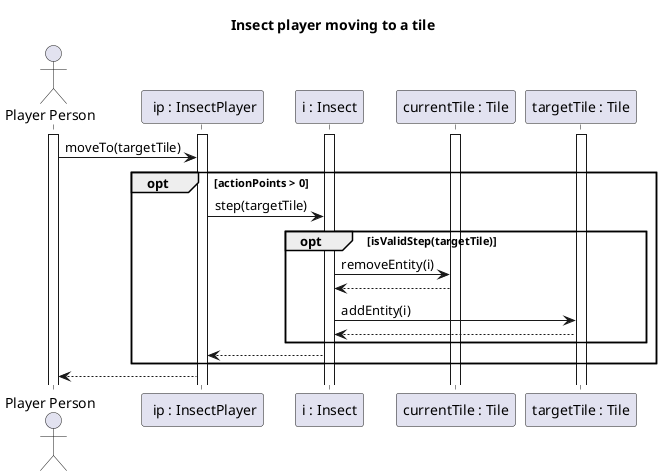 @startuml Insect moving

title Insect player moving to a tile

actor "Player Person" as PP
participant " ip : InsectPlayer" as IP
participant "i : Insect" as I
participant "currentTile : Tile" as Tx
participant "targetTile : Tile" as Ty

activate PP
activate I
activate Tx
activate Ty
activate IP

'tell don't ask... 
PP -> IP : moveTo(targetTile)
opt actionPoints > 0
IP -> I : step(targetTile)
opt isValidStep(targetTile)
I -> Tx : removeEntity(i)
Tx --> I
I -> Ty : addEntity(i)
Ty --> I
end
I --> IP 
end

IP --> PP


@enduml